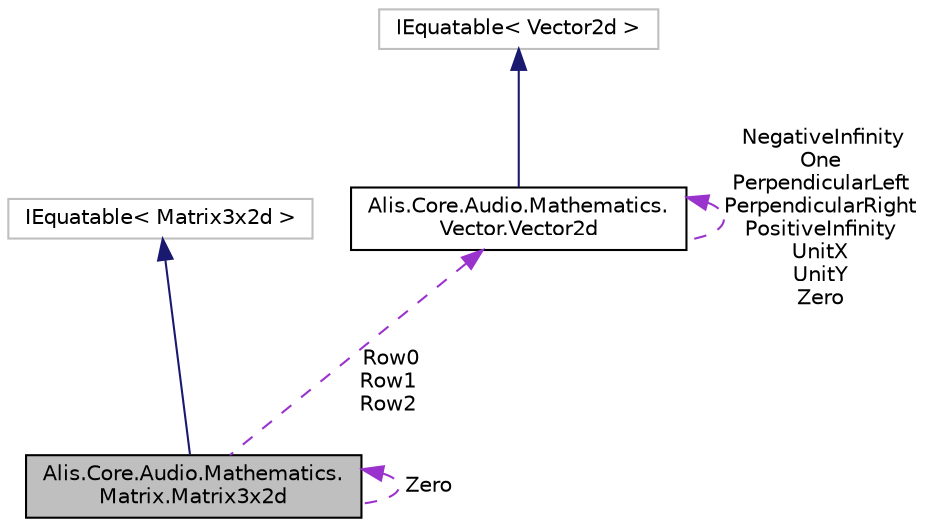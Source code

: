 digraph "Alis.Core.Audio.Mathematics.Matrix.Matrix3x2d"
{
 // LATEX_PDF_SIZE
  edge [fontname="Helvetica",fontsize="10",labelfontname="Helvetica",labelfontsize="10"];
  node [fontname="Helvetica",fontsize="10",shape=record];
  Node1 [label="Alis.Core.Audio.Mathematics.\lMatrix.Matrix3x2d",height=0.2,width=0.4,color="black", fillcolor="grey75", style="filled", fontcolor="black",tooltip="Represents a 3x2 matrix."];
  Node2 -> Node1 [dir="back",color="midnightblue",fontsize="10",style="solid",fontname="Helvetica"];
  Node2 [label="IEquatable\< Matrix3x2d \>",height=0.2,width=0.4,color="grey75", fillcolor="white", style="filled",tooltip=" "];
  Node3 -> Node1 [dir="back",color="darkorchid3",fontsize="10",style="dashed",label=" Row0\nRow1\nRow2" ,fontname="Helvetica"];
  Node3 [label="Alis.Core.Audio.Mathematics.\lVector.Vector2d",height=0.2,width=0.4,color="black", fillcolor="white", style="filled",URL="$struct_alis_1_1_core_1_1_audio_1_1_mathematics_1_1_vector_1_1_vector2d.html",tooltip="Represents a 2D vector using two double-precision floating-point numbers."];
  Node4 -> Node3 [dir="back",color="midnightblue",fontsize="10",style="solid",fontname="Helvetica"];
  Node4 [label="IEquatable\< Vector2d \>",height=0.2,width=0.4,color="grey75", fillcolor="white", style="filled",tooltip=" "];
  Node3 -> Node3 [dir="back",color="darkorchid3",fontsize="10",style="dashed",label=" NegativeInfinity\nOne\nPerpendicularLeft\nPerpendicularRight\nPositiveInfinity\nUnitX\nUnitY\nZero" ,fontname="Helvetica"];
  Node1 -> Node1 [dir="back",color="darkorchid3",fontsize="10",style="dashed",label=" Zero" ,fontname="Helvetica"];
}
